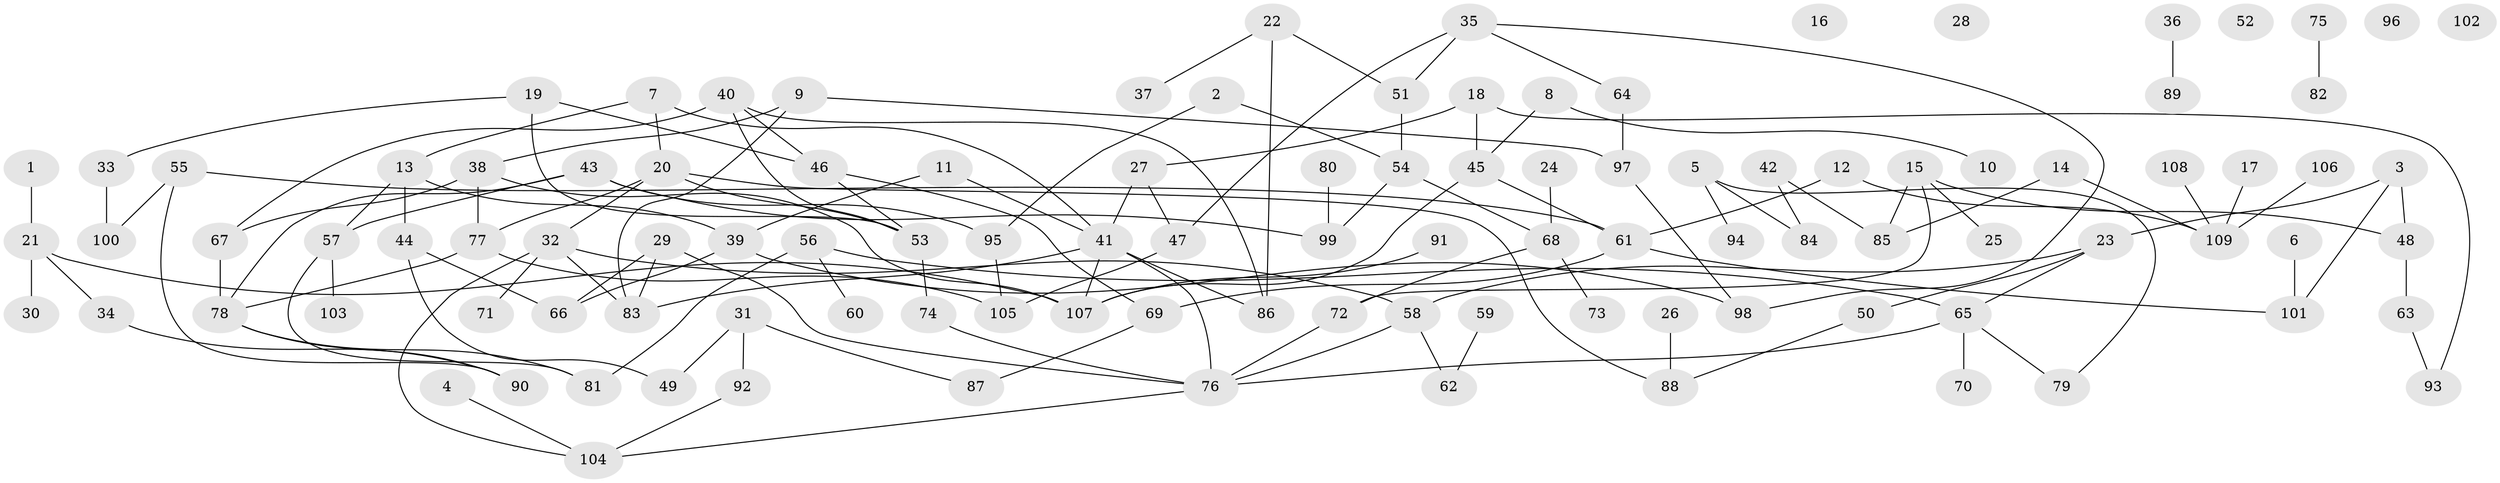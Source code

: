 // coarse degree distribution, {9: 0.016666666666666666, 2: 0.26666666666666666, 3: 0.3, 7: 0.05, 8: 0.016666666666666666, 4: 0.1, 5: 0.1, 1: 0.13333333333333333, 6: 0.016666666666666666}
// Generated by graph-tools (version 1.1) at 2025/47/03/04/25 22:47:55]
// undirected, 109 vertices, 142 edges
graph export_dot {
  node [color=gray90,style=filled];
  1;
  2;
  3;
  4;
  5;
  6;
  7;
  8;
  9;
  10;
  11;
  12;
  13;
  14;
  15;
  16;
  17;
  18;
  19;
  20;
  21;
  22;
  23;
  24;
  25;
  26;
  27;
  28;
  29;
  30;
  31;
  32;
  33;
  34;
  35;
  36;
  37;
  38;
  39;
  40;
  41;
  42;
  43;
  44;
  45;
  46;
  47;
  48;
  49;
  50;
  51;
  52;
  53;
  54;
  55;
  56;
  57;
  58;
  59;
  60;
  61;
  62;
  63;
  64;
  65;
  66;
  67;
  68;
  69;
  70;
  71;
  72;
  73;
  74;
  75;
  76;
  77;
  78;
  79;
  80;
  81;
  82;
  83;
  84;
  85;
  86;
  87;
  88;
  89;
  90;
  91;
  92;
  93;
  94;
  95;
  96;
  97;
  98;
  99;
  100;
  101;
  102;
  103;
  104;
  105;
  106;
  107;
  108;
  109;
  1 -- 21;
  2 -- 54;
  2 -- 95;
  3 -- 23;
  3 -- 48;
  3 -- 101;
  4 -- 104;
  5 -- 79;
  5 -- 84;
  5 -- 94;
  6 -- 101;
  7 -- 13;
  7 -- 20;
  7 -- 41;
  8 -- 10;
  8 -- 45;
  9 -- 38;
  9 -- 83;
  9 -- 97;
  11 -- 39;
  11 -- 41;
  12 -- 61;
  12 -- 109;
  13 -- 39;
  13 -- 44;
  13 -- 57;
  14 -- 85;
  14 -- 109;
  15 -- 25;
  15 -- 48;
  15 -- 72;
  15 -- 85;
  17 -- 109;
  18 -- 27;
  18 -- 45;
  18 -- 93;
  19 -- 33;
  19 -- 46;
  19 -- 53;
  20 -- 32;
  20 -- 53;
  20 -- 77;
  20 -- 88;
  21 -- 30;
  21 -- 34;
  21 -- 107;
  22 -- 37;
  22 -- 51;
  22 -- 86;
  23 -- 50;
  23 -- 58;
  23 -- 65;
  24 -- 68;
  26 -- 88;
  27 -- 41;
  27 -- 47;
  29 -- 66;
  29 -- 76;
  29 -- 83;
  31 -- 49;
  31 -- 87;
  31 -- 92;
  32 -- 58;
  32 -- 71;
  32 -- 83;
  32 -- 104;
  33 -- 100;
  34 -- 90;
  35 -- 47;
  35 -- 51;
  35 -- 64;
  35 -- 98;
  36 -- 89;
  38 -- 67;
  38 -- 77;
  38 -- 107;
  39 -- 66;
  39 -- 98;
  40 -- 46;
  40 -- 53;
  40 -- 67;
  40 -- 86;
  41 -- 76;
  41 -- 83;
  41 -- 86;
  41 -- 107;
  42 -- 84;
  42 -- 85;
  43 -- 57;
  43 -- 78;
  43 -- 95;
  43 -- 99;
  44 -- 49;
  44 -- 66;
  45 -- 61;
  45 -- 107;
  46 -- 53;
  46 -- 69;
  47 -- 105;
  48 -- 63;
  50 -- 88;
  51 -- 54;
  53 -- 74;
  54 -- 68;
  54 -- 99;
  55 -- 61;
  55 -- 90;
  55 -- 100;
  56 -- 60;
  56 -- 65;
  56 -- 81;
  57 -- 81;
  57 -- 103;
  58 -- 62;
  58 -- 76;
  59 -- 62;
  61 -- 69;
  61 -- 101;
  63 -- 93;
  64 -- 97;
  65 -- 70;
  65 -- 76;
  65 -- 79;
  67 -- 78;
  68 -- 72;
  68 -- 73;
  69 -- 87;
  72 -- 76;
  74 -- 76;
  75 -- 82;
  76 -- 104;
  77 -- 78;
  77 -- 105;
  78 -- 81;
  78 -- 90;
  80 -- 99;
  91 -- 107;
  92 -- 104;
  95 -- 105;
  97 -- 98;
  106 -- 109;
  108 -- 109;
}
